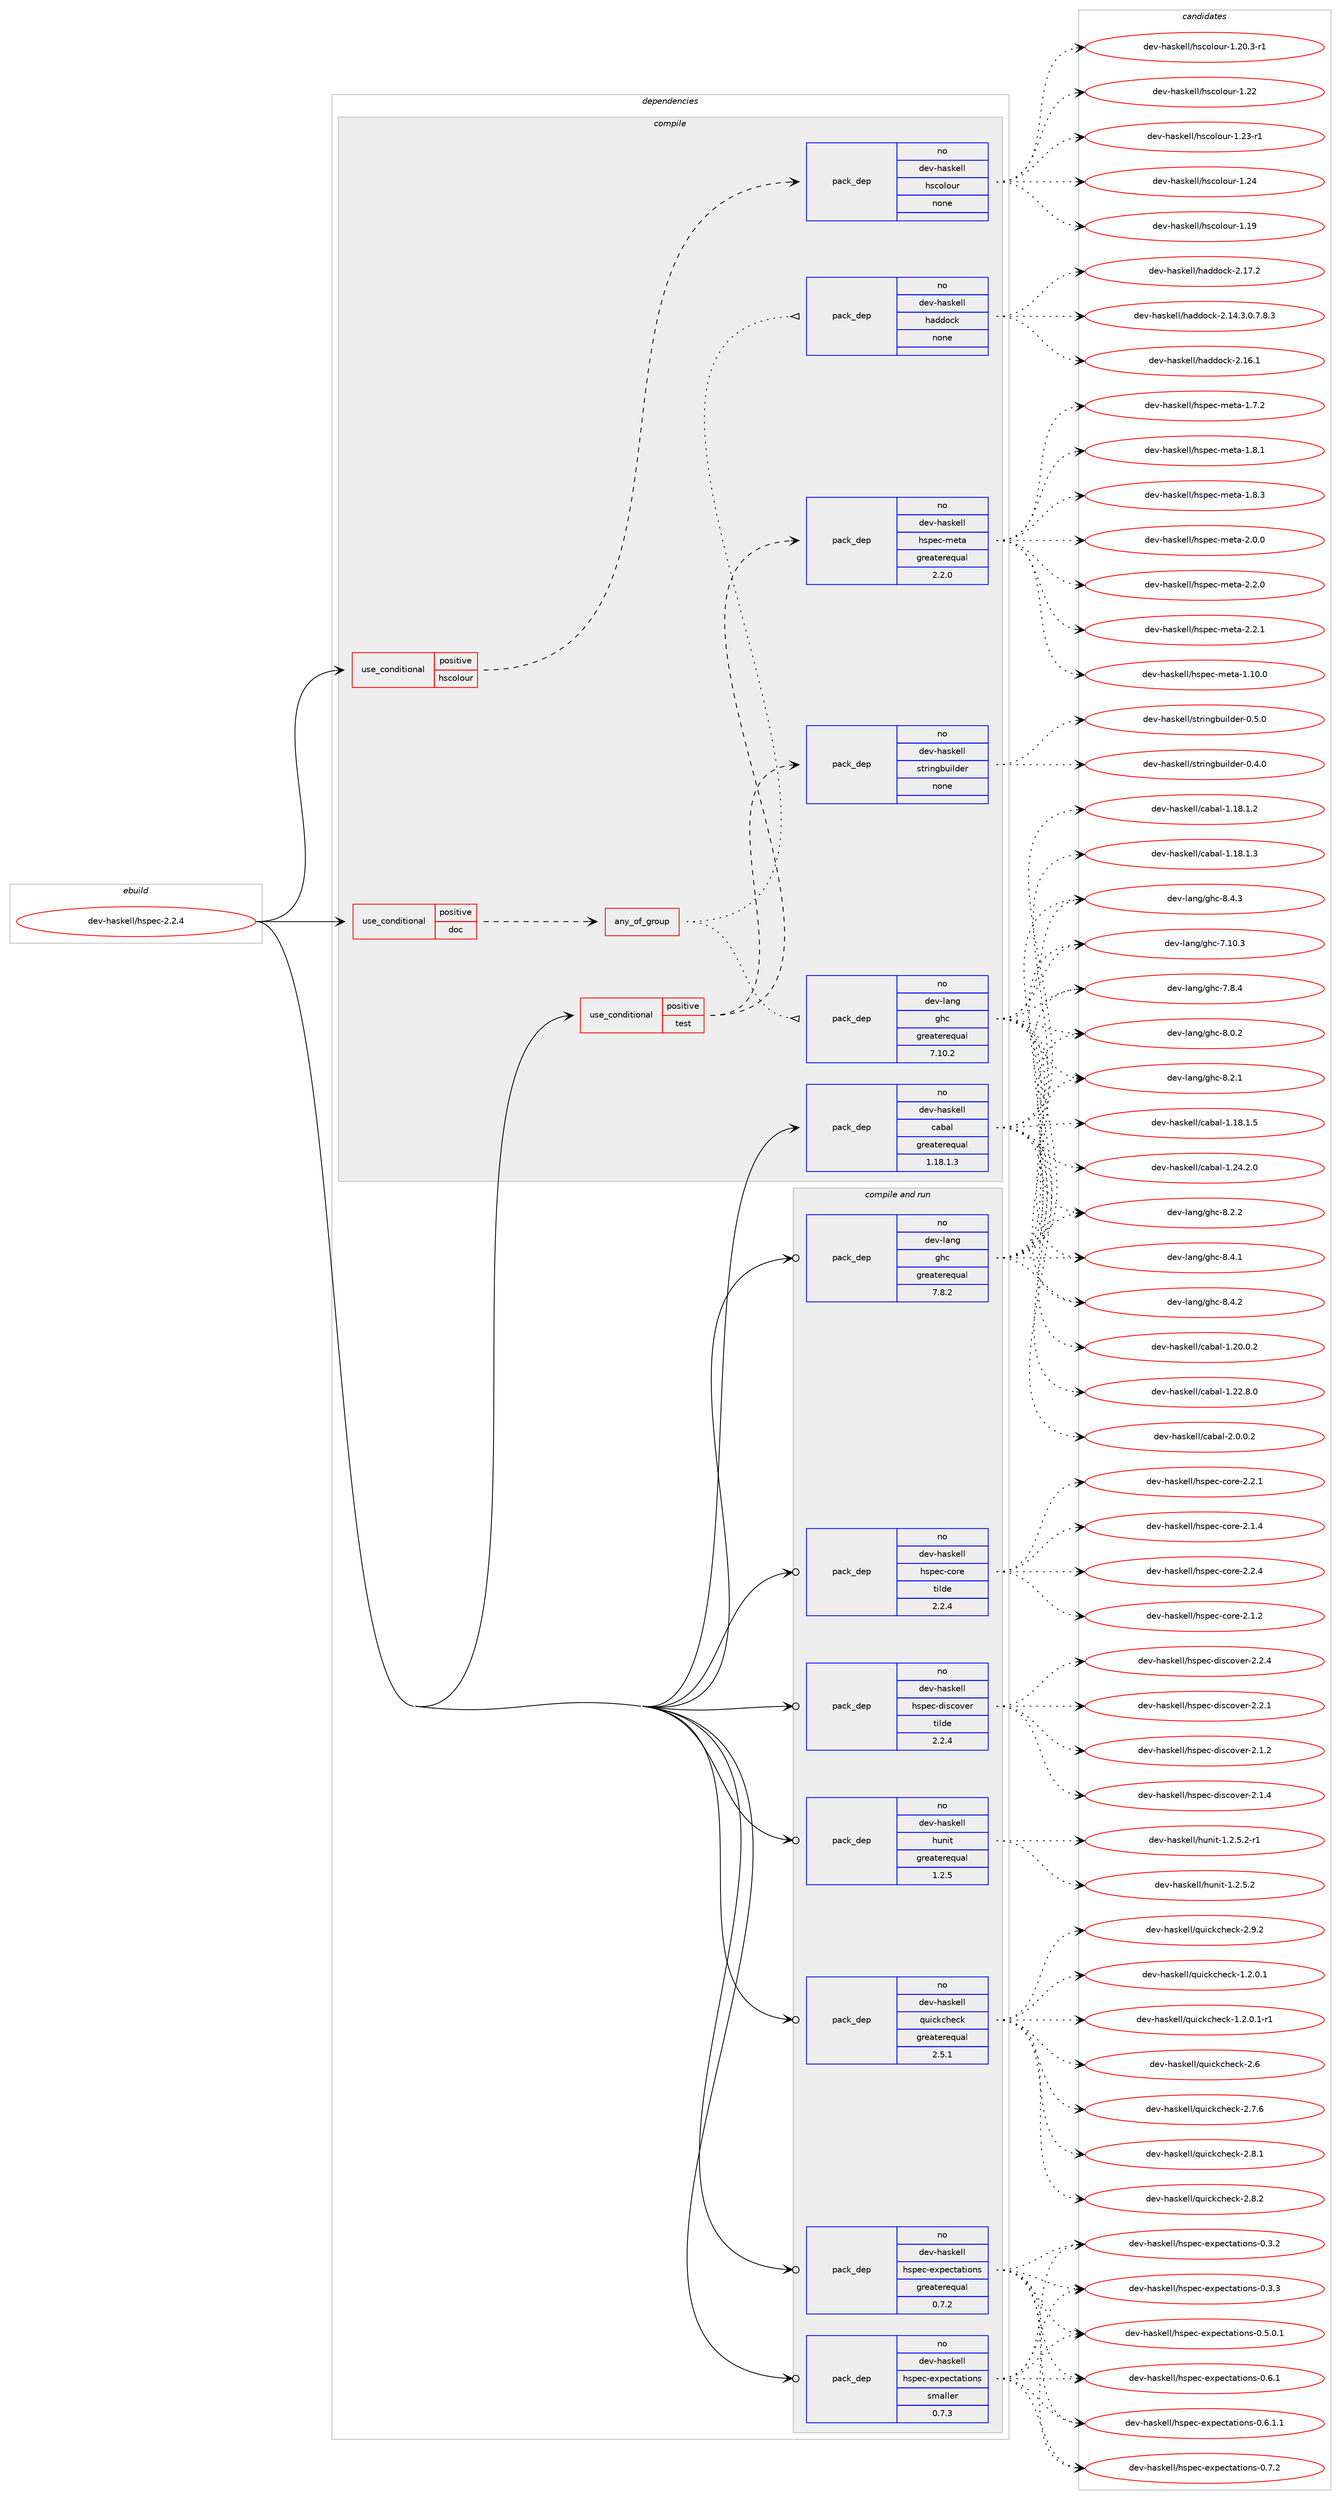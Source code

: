 digraph prolog {

# *************
# Graph options
# *************

newrank=true;
concentrate=true;
compound=true;
graph [rankdir=LR,fontname=Helvetica,fontsize=10,ranksep=1.5];#, ranksep=2.5, nodesep=0.2];
edge  [arrowhead=vee];
node  [fontname=Helvetica,fontsize=10];

# **********
# The ebuild
# **********

subgraph cluster_leftcol {
color=gray;
rank=same;
label=<<i>ebuild</i>>;
id [label="dev-haskell/hspec-2.2.4", color=red, width=4, href="../dev-haskell/hspec-2.2.4.svg"];
}

# ****************
# The dependencies
# ****************

subgraph cluster_midcol {
color=gray;
label=<<i>dependencies</i>>;
subgraph cluster_compile {
fillcolor="#eeeeee";
style=filled;
label=<<i>compile</i>>;
subgraph cond360017 {
dependency1335276 [label=<<TABLE BORDER="0" CELLBORDER="1" CELLSPACING="0" CELLPADDING="4"><TR><TD ROWSPAN="3" CELLPADDING="10">use_conditional</TD></TR><TR><TD>positive</TD></TR><TR><TD>doc</TD></TR></TABLE>>, shape=none, color=red];
subgraph any21052 {
dependency1335277 [label=<<TABLE BORDER="0" CELLBORDER="1" CELLSPACING="0" CELLPADDING="4"><TR><TD CELLPADDING="10">any_of_group</TD></TR></TABLE>>, shape=none, color=red];subgraph pack953655 {
dependency1335278 [label=<<TABLE BORDER="0" CELLBORDER="1" CELLSPACING="0" CELLPADDING="4" WIDTH="220"><TR><TD ROWSPAN="6" CELLPADDING="30">pack_dep</TD></TR><TR><TD WIDTH="110">no</TD></TR><TR><TD>dev-haskell</TD></TR><TR><TD>haddock</TD></TR><TR><TD>none</TD></TR><TR><TD></TD></TR></TABLE>>, shape=none, color=blue];
}
dependency1335277:e -> dependency1335278:w [weight=20,style="dotted",arrowhead="oinv"];
subgraph pack953656 {
dependency1335279 [label=<<TABLE BORDER="0" CELLBORDER="1" CELLSPACING="0" CELLPADDING="4" WIDTH="220"><TR><TD ROWSPAN="6" CELLPADDING="30">pack_dep</TD></TR><TR><TD WIDTH="110">no</TD></TR><TR><TD>dev-lang</TD></TR><TR><TD>ghc</TD></TR><TR><TD>greaterequal</TD></TR><TR><TD>7.10.2</TD></TR></TABLE>>, shape=none, color=blue];
}
dependency1335277:e -> dependency1335279:w [weight=20,style="dotted",arrowhead="oinv"];
}
dependency1335276:e -> dependency1335277:w [weight=20,style="dashed",arrowhead="vee"];
}
id:e -> dependency1335276:w [weight=20,style="solid",arrowhead="vee"];
subgraph cond360018 {
dependency1335280 [label=<<TABLE BORDER="0" CELLBORDER="1" CELLSPACING="0" CELLPADDING="4"><TR><TD ROWSPAN="3" CELLPADDING="10">use_conditional</TD></TR><TR><TD>positive</TD></TR><TR><TD>hscolour</TD></TR></TABLE>>, shape=none, color=red];
subgraph pack953657 {
dependency1335281 [label=<<TABLE BORDER="0" CELLBORDER="1" CELLSPACING="0" CELLPADDING="4" WIDTH="220"><TR><TD ROWSPAN="6" CELLPADDING="30">pack_dep</TD></TR><TR><TD WIDTH="110">no</TD></TR><TR><TD>dev-haskell</TD></TR><TR><TD>hscolour</TD></TR><TR><TD>none</TD></TR><TR><TD></TD></TR></TABLE>>, shape=none, color=blue];
}
dependency1335280:e -> dependency1335281:w [weight=20,style="dashed",arrowhead="vee"];
}
id:e -> dependency1335280:w [weight=20,style="solid",arrowhead="vee"];
subgraph cond360019 {
dependency1335282 [label=<<TABLE BORDER="0" CELLBORDER="1" CELLSPACING="0" CELLPADDING="4"><TR><TD ROWSPAN="3" CELLPADDING="10">use_conditional</TD></TR><TR><TD>positive</TD></TR><TR><TD>test</TD></TR></TABLE>>, shape=none, color=red];
subgraph pack953658 {
dependency1335283 [label=<<TABLE BORDER="0" CELLBORDER="1" CELLSPACING="0" CELLPADDING="4" WIDTH="220"><TR><TD ROWSPAN="6" CELLPADDING="30">pack_dep</TD></TR><TR><TD WIDTH="110">no</TD></TR><TR><TD>dev-haskell</TD></TR><TR><TD>hspec-meta</TD></TR><TR><TD>greaterequal</TD></TR><TR><TD>2.2.0</TD></TR></TABLE>>, shape=none, color=blue];
}
dependency1335282:e -> dependency1335283:w [weight=20,style="dashed",arrowhead="vee"];
subgraph pack953659 {
dependency1335284 [label=<<TABLE BORDER="0" CELLBORDER="1" CELLSPACING="0" CELLPADDING="4" WIDTH="220"><TR><TD ROWSPAN="6" CELLPADDING="30">pack_dep</TD></TR><TR><TD WIDTH="110">no</TD></TR><TR><TD>dev-haskell</TD></TR><TR><TD>stringbuilder</TD></TR><TR><TD>none</TD></TR><TR><TD></TD></TR></TABLE>>, shape=none, color=blue];
}
dependency1335282:e -> dependency1335284:w [weight=20,style="dashed",arrowhead="vee"];
}
id:e -> dependency1335282:w [weight=20,style="solid",arrowhead="vee"];
subgraph pack953660 {
dependency1335285 [label=<<TABLE BORDER="0" CELLBORDER="1" CELLSPACING="0" CELLPADDING="4" WIDTH="220"><TR><TD ROWSPAN="6" CELLPADDING="30">pack_dep</TD></TR><TR><TD WIDTH="110">no</TD></TR><TR><TD>dev-haskell</TD></TR><TR><TD>cabal</TD></TR><TR><TD>greaterequal</TD></TR><TR><TD>1.18.1.3</TD></TR></TABLE>>, shape=none, color=blue];
}
id:e -> dependency1335285:w [weight=20,style="solid",arrowhead="vee"];
}
subgraph cluster_compileandrun {
fillcolor="#eeeeee";
style=filled;
label=<<i>compile and run</i>>;
subgraph pack953661 {
dependency1335286 [label=<<TABLE BORDER="0" CELLBORDER="1" CELLSPACING="0" CELLPADDING="4" WIDTH="220"><TR><TD ROWSPAN="6" CELLPADDING="30">pack_dep</TD></TR><TR><TD WIDTH="110">no</TD></TR><TR><TD>dev-haskell</TD></TR><TR><TD>hspec-core</TD></TR><TR><TD>tilde</TD></TR><TR><TD>2.2.4</TD></TR></TABLE>>, shape=none, color=blue];
}
id:e -> dependency1335286:w [weight=20,style="solid",arrowhead="odotvee"];
subgraph pack953662 {
dependency1335287 [label=<<TABLE BORDER="0" CELLBORDER="1" CELLSPACING="0" CELLPADDING="4" WIDTH="220"><TR><TD ROWSPAN="6" CELLPADDING="30">pack_dep</TD></TR><TR><TD WIDTH="110">no</TD></TR><TR><TD>dev-haskell</TD></TR><TR><TD>hspec-discover</TD></TR><TR><TD>tilde</TD></TR><TR><TD>2.2.4</TD></TR></TABLE>>, shape=none, color=blue];
}
id:e -> dependency1335287:w [weight=20,style="solid",arrowhead="odotvee"];
subgraph pack953663 {
dependency1335288 [label=<<TABLE BORDER="0" CELLBORDER="1" CELLSPACING="0" CELLPADDING="4" WIDTH="220"><TR><TD ROWSPAN="6" CELLPADDING="30">pack_dep</TD></TR><TR><TD WIDTH="110">no</TD></TR><TR><TD>dev-haskell</TD></TR><TR><TD>hspec-expectations</TD></TR><TR><TD>greaterequal</TD></TR><TR><TD>0.7.2</TD></TR></TABLE>>, shape=none, color=blue];
}
id:e -> dependency1335288:w [weight=20,style="solid",arrowhead="odotvee"];
subgraph pack953664 {
dependency1335289 [label=<<TABLE BORDER="0" CELLBORDER="1" CELLSPACING="0" CELLPADDING="4" WIDTH="220"><TR><TD ROWSPAN="6" CELLPADDING="30">pack_dep</TD></TR><TR><TD WIDTH="110">no</TD></TR><TR><TD>dev-haskell</TD></TR><TR><TD>hspec-expectations</TD></TR><TR><TD>smaller</TD></TR><TR><TD>0.7.3</TD></TR></TABLE>>, shape=none, color=blue];
}
id:e -> dependency1335289:w [weight=20,style="solid",arrowhead="odotvee"];
subgraph pack953665 {
dependency1335290 [label=<<TABLE BORDER="0" CELLBORDER="1" CELLSPACING="0" CELLPADDING="4" WIDTH="220"><TR><TD ROWSPAN="6" CELLPADDING="30">pack_dep</TD></TR><TR><TD WIDTH="110">no</TD></TR><TR><TD>dev-haskell</TD></TR><TR><TD>hunit</TD></TR><TR><TD>greaterequal</TD></TR><TR><TD>1.2.5</TD></TR></TABLE>>, shape=none, color=blue];
}
id:e -> dependency1335290:w [weight=20,style="solid",arrowhead="odotvee"];
subgraph pack953666 {
dependency1335291 [label=<<TABLE BORDER="0" CELLBORDER="1" CELLSPACING="0" CELLPADDING="4" WIDTH="220"><TR><TD ROWSPAN="6" CELLPADDING="30">pack_dep</TD></TR><TR><TD WIDTH="110">no</TD></TR><TR><TD>dev-haskell</TD></TR><TR><TD>quickcheck</TD></TR><TR><TD>greaterequal</TD></TR><TR><TD>2.5.1</TD></TR></TABLE>>, shape=none, color=blue];
}
id:e -> dependency1335291:w [weight=20,style="solid",arrowhead="odotvee"];
subgraph pack953667 {
dependency1335292 [label=<<TABLE BORDER="0" CELLBORDER="1" CELLSPACING="0" CELLPADDING="4" WIDTH="220"><TR><TD ROWSPAN="6" CELLPADDING="30">pack_dep</TD></TR><TR><TD WIDTH="110">no</TD></TR><TR><TD>dev-lang</TD></TR><TR><TD>ghc</TD></TR><TR><TD>greaterequal</TD></TR><TR><TD>7.8.2</TD></TR></TABLE>>, shape=none, color=blue];
}
id:e -> dependency1335292:w [weight=20,style="solid",arrowhead="odotvee"];
}
subgraph cluster_run {
fillcolor="#eeeeee";
style=filled;
label=<<i>run</i>>;
}
}

# **************
# The candidates
# **************

subgraph cluster_choices {
rank=same;
color=gray;
label=<<i>candidates</i>>;

subgraph choice953655 {
color=black;
nodesep=1;
choice1001011184510497115107101108108471049710010011199107455046495246514648465546564651 [label="dev-haskell/haddock-2.14.3.0.7.8.3", color=red, width=4,href="../dev-haskell/haddock-2.14.3.0.7.8.3.svg"];
choice100101118451049711510710110810847104971001001119910745504649544649 [label="dev-haskell/haddock-2.16.1", color=red, width=4,href="../dev-haskell/haddock-2.16.1.svg"];
choice100101118451049711510710110810847104971001001119910745504649554650 [label="dev-haskell/haddock-2.17.2", color=red, width=4,href="../dev-haskell/haddock-2.17.2.svg"];
dependency1335278:e -> choice1001011184510497115107101108108471049710010011199107455046495246514648465546564651:w [style=dotted,weight="100"];
dependency1335278:e -> choice100101118451049711510710110810847104971001001119910745504649544649:w [style=dotted,weight="100"];
dependency1335278:e -> choice100101118451049711510710110810847104971001001119910745504649554650:w [style=dotted,weight="100"];
}
subgraph choice953656 {
color=black;
nodesep=1;
choice1001011184510897110103471031049945554649484651 [label="dev-lang/ghc-7.10.3", color=red, width=4,href="../dev-lang/ghc-7.10.3.svg"];
choice10010111845108971101034710310499455546564652 [label="dev-lang/ghc-7.8.4", color=red, width=4,href="../dev-lang/ghc-7.8.4.svg"];
choice10010111845108971101034710310499455646484650 [label="dev-lang/ghc-8.0.2", color=red, width=4,href="../dev-lang/ghc-8.0.2.svg"];
choice10010111845108971101034710310499455646504649 [label="dev-lang/ghc-8.2.1", color=red, width=4,href="../dev-lang/ghc-8.2.1.svg"];
choice10010111845108971101034710310499455646504650 [label="dev-lang/ghc-8.2.2", color=red, width=4,href="../dev-lang/ghc-8.2.2.svg"];
choice10010111845108971101034710310499455646524649 [label="dev-lang/ghc-8.4.1", color=red, width=4,href="../dev-lang/ghc-8.4.1.svg"];
choice10010111845108971101034710310499455646524650 [label="dev-lang/ghc-8.4.2", color=red, width=4,href="../dev-lang/ghc-8.4.2.svg"];
choice10010111845108971101034710310499455646524651 [label="dev-lang/ghc-8.4.3", color=red, width=4,href="../dev-lang/ghc-8.4.3.svg"];
dependency1335279:e -> choice1001011184510897110103471031049945554649484651:w [style=dotted,weight="100"];
dependency1335279:e -> choice10010111845108971101034710310499455546564652:w [style=dotted,weight="100"];
dependency1335279:e -> choice10010111845108971101034710310499455646484650:w [style=dotted,weight="100"];
dependency1335279:e -> choice10010111845108971101034710310499455646504649:w [style=dotted,weight="100"];
dependency1335279:e -> choice10010111845108971101034710310499455646504650:w [style=dotted,weight="100"];
dependency1335279:e -> choice10010111845108971101034710310499455646524649:w [style=dotted,weight="100"];
dependency1335279:e -> choice10010111845108971101034710310499455646524650:w [style=dotted,weight="100"];
dependency1335279:e -> choice10010111845108971101034710310499455646524651:w [style=dotted,weight="100"];
}
subgraph choice953657 {
color=black;
nodesep=1;
choice100101118451049711510710110810847104115991111081111171144549464957 [label="dev-haskell/hscolour-1.19", color=red, width=4,href="../dev-haskell/hscolour-1.19.svg"];
choice10010111845104971151071011081084710411599111108111117114454946504846514511449 [label="dev-haskell/hscolour-1.20.3-r1", color=red, width=4,href="../dev-haskell/hscolour-1.20.3-r1.svg"];
choice100101118451049711510710110810847104115991111081111171144549465050 [label="dev-haskell/hscolour-1.22", color=red, width=4,href="../dev-haskell/hscolour-1.22.svg"];
choice1001011184510497115107101108108471041159911110811111711445494650514511449 [label="dev-haskell/hscolour-1.23-r1", color=red, width=4,href="../dev-haskell/hscolour-1.23-r1.svg"];
choice100101118451049711510710110810847104115991111081111171144549465052 [label="dev-haskell/hscolour-1.24", color=red, width=4,href="../dev-haskell/hscolour-1.24.svg"];
dependency1335281:e -> choice100101118451049711510710110810847104115991111081111171144549464957:w [style=dotted,weight="100"];
dependency1335281:e -> choice10010111845104971151071011081084710411599111108111117114454946504846514511449:w [style=dotted,weight="100"];
dependency1335281:e -> choice100101118451049711510710110810847104115991111081111171144549465050:w [style=dotted,weight="100"];
dependency1335281:e -> choice1001011184510497115107101108108471041159911110811111711445494650514511449:w [style=dotted,weight="100"];
dependency1335281:e -> choice100101118451049711510710110810847104115991111081111171144549465052:w [style=dotted,weight="100"];
}
subgraph choice953658 {
color=black;
nodesep=1;
choice10010111845104971151071011081084710411511210199451091011169745494649484648 [label="dev-haskell/hspec-meta-1.10.0", color=red, width=4,href="../dev-haskell/hspec-meta-1.10.0.svg"];
choice100101118451049711510710110810847104115112101994510910111697454946554650 [label="dev-haskell/hspec-meta-1.7.2", color=red, width=4,href="../dev-haskell/hspec-meta-1.7.2.svg"];
choice100101118451049711510710110810847104115112101994510910111697454946564649 [label="dev-haskell/hspec-meta-1.8.1", color=red, width=4,href="../dev-haskell/hspec-meta-1.8.1.svg"];
choice100101118451049711510710110810847104115112101994510910111697454946564651 [label="dev-haskell/hspec-meta-1.8.3", color=red, width=4,href="../dev-haskell/hspec-meta-1.8.3.svg"];
choice100101118451049711510710110810847104115112101994510910111697455046484648 [label="dev-haskell/hspec-meta-2.0.0", color=red, width=4,href="../dev-haskell/hspec-meta-2.0.0.svg"];
choice100101118451049711510710110810847104115112101994510910111697455046504648 [label="dev-haskell/hspec-meta-2.2.0", color=red, width=4,href="../dev-haskell/hspec-meta-2.2.0.svg"];
choice100101118451049711510710110810847104115112101994510910111697455046504649 [label="dev-haskell/hspec-meta-2.2.1", color=red, width=4,href="../dev-haskell/hspec-meta-2.2.1.svg"];
dependency1335283:e -> choice10010111845104971151071011081084710411511210199451091011169745494649484648:w [style=dotted,weight="100"];
dependency1335283:e -> choice100101118451049711510710110810847104115112101994510910111697454946554650:w [style=dotted,weight="100"];
dependency1335283:e -> choice100101118451049711510710110810847104115112101994510910111697454946564649:w [style=dotted,weight="100"];
dependency1335283:e -> choice100101118451049711510710110810847104115112101994510910111697454946564651:w [style=dotted,weight="100"];
dependency1335283:e -> choice100101118451049711510710110810847104115112101994510910111697455046484648:w [style=dotted,weight="100"];
dependency1335283:e -> choice100101118451049711510710110810847104115112101994510910111697455046504648:w [style=dotted,weight="100"];
dependency1335283:e -> choice100101118451049711510710110810847104115112101994510910111697455046504649:w [style=dotted,weight="100"];
}
subgraph choice953659 {
color=black;
nodesep=1;
choice10010111845104971151071011081084711511611410511010398117105108100101114454846524648 [label="dev-haskell/stringbuilder-0.4.0", color=red, width=4,href="../dev-haskell/stringbuilder-0.4.0.svg"];
choice10010111845104971151071011081084711511611410511010398117105108100101114454846534648 [label="dev-haskell/stringbuilder-0.5.0", color=red, width=4,href="../dev-haskell/stringbuilder-0.5.0.svg"];
dependency1335284:e -> choice10010111845104971151071011081084711511611410511010398117105108100101114454846524648:w [style=dotted,weight="100"];
dependency1335284:e -> choice10010111845104971151071011081084711511611410511010398117105108100101114454846534648:w [style=dotted,weight="100"];
}
subgraph choice953660 {
color=black;
nodesep=1;
choice10010111845104971151071011081084799979897108454946495646494650 [label="dev-haskell/cabal-1.18.1.2", color=red, width=4,href="../dev-haskell/cabal-1.18.1.2.svg"];
choice10010111845104971151071011081084799979897108454946495646494651 [label="dev-haskell/cabal-1.18.1.3", color=red, width=4,href="../dev-haskell/cabal-1.18.1.3.svg"];
choice10010111845104971151071011081084799979897108454946495646494653 [label="dev-haskell/cabal-1.18.1.5", color=red, width=4,href="../dev-haskell/cabal-1.18.1.5.svg"];
choice10010111845104971151071011081084799979897108454946504846484650 [label="dev-haskell/cabal-1.20.0.2", color=red, width=4,href="../dev-haskell/cabal-1.20.0.2.svg"];
choice10010111845104971151071011081084799979897108454946505046564648 [label="dev-haskell/cabal-1.22.8.0", color=red, width=4,href="../dev-haskell/cabal-1.22.8.0.svg"];
choice10010111845104971151071011081084799979897108454946505246504648 [label="dev-haskell/cabal-1.24.2.0", color=red, width=4,href="../dev-haskell/cabal-1.24.2.0.svg"];
choice100101118451049711510710110810847999798971084550464846484650 [label="dev-haskell/cabal-2.0.0.2", color=red, width=4,href="../dev-haskell/cabal-2.0.0.2.svg"];
dependency1335285:e -> choice10010111845104971151071011081084799979897108454946495646494650:w [style=dotted,weight="100"];
dependency1335285:e -> choice10010111845104971151071011081084799979897108454946495646494651:w [style=dotted,weight="100"];
dependency1335285:e -> choice10010111845104971151071011081084799979897108454946495646494653:w [style=dotted,weight="100"];
dependency1335285:e -> choice10010111845104971151071011081084799979897108454946504846484650:w [style=dotted,weight="100"];
dependency1335285:e -> choice10010111845104971151071011081084799979897108454946505046564648:w [style=dotted,weight="100"];
dependency1335285:e -> choice10010111845104971151071011081084799979897108454946505246504648:w [style=dotted,weight="100"];
dependency1335285:e -> choice100101118451049711510710110810847999798971084550464846484650:w [style=dotted,weight="100"];
}
subgraph choice953661 {
color=black;
nodesep=1;
choice100101118451049711510710110810847104115112101994599111114101455046494650 [label="dev-haskell/hspec-core-2.1.2", color=red, width=4,href="../dev-haskell/hspec-core-2.1.2.svg"];
choice100101118451049711510710110810847104115112101994599111114101455046494652 [label="dev-haskell/hspec-core-2.1.4", color=red, width=4,href="../dev-haskell/hspec-core-2.1.4.svg"];
choice100101118451049711510710110810847104115112101994599111114101455046504649 [label="dev-haskell/hspec-core-2.2.1", color=red, width=4,href="../dev-haskell/hspec-core-2.2.1.svg"];
choice100101118451049711510710110810847104115112101994599111114101455046504652 [label="dev-haskell/hspec-core-2.2.4", color=red, width=4,href="../dev-haskell/hspec-core-2.2.4.svg"];
dependency1335286:e -> choice100101118451049711510710110810847104115112101994599111114101455046494650:w [style=dotted,weight="100"];
dependency1335286:e -> choice100101118451049711510710110810847104115112101994599111114101455046494652:w [style=dotted,weight="100"];
dependency1335286:e -> choice100101118451049711510710110810847104115112101994599111114101455046504649:w [style=dotted,weight="100"];
dependency1335286:e -> choice100101118451049711510710110810847104115112101994599111114101455046504652:w [style=dotted,weight="100"];
}
subgraph choice953662 {
color=black;
nodesep=1;
choice100101118451049711510710110810847104115112101994510010511599111118101114455046494650 [label="dev-haskell/hspec-discover-2.1.2", color=red, width=4,href="../dev-haskell/hspec-discover-2.1.2.svg"];
choice100101118451049711510710110810847104115112101994510010511599111118101114455046494652 [label="dev-haskell/hspec-discover-2.1.4", color=red, width=4,href="../dev-haskell/hspec-discover-2.1.4.svg"];
choice100101118451049711510710110810847104115112101994510010511599111118101114455046504649 [label="dev-haskell/hspec-discover-2.2.1", color=red, width=4,href="../dev-haskell/hspec-discover-2.2.1.svg"];
choice100101118451049711510710110810847104115112101994510010511599111118101114455046504652 [label="dev-haskell/hspec-discover-2.2.4", color=red, width=4,href="../dev-haskell/hspec-discover-2.2.4.svg"];
dependency1335287:e -> choice100101118451049711510710110810847104115112101994510010511599111118101114455046494650:w [style=dotted,weight="100"];
dependency1335287:e -> choice100101118451049711510710110810847104115112101994510010511599111118101114455046494652:w [style=dotted,weight="100"];
dependency1335287:e -> choice100101118451049711510710110810847104115112101994510010511599111118101114455046504649:w [style=dotted,weight="100"];
dependency1335287:e -> choice100101118451049711510710110810847104115112101994510010511599111118101114455046504652:w [style=dotted,weight="100"];
}
subgraph choice953663 {
color=black;
nodesep=1;
choice10010111845104971151071011081084710411511210199451011201121019911697116105111110115454846514650 [label="dev-haskell/hspec-expectations-0.3.2", color=red, width=4,href="../dev-haskell/hspec-expectations-0.3.2.svg"];
choice10010111845104971151071011081084710411511210199451011201121019911697116105111110115454846514651 [label="dev-haskell/hspec-expectations-0.3.3", color=red, width=4,href="../dev-haskell/hspec-expectations-0.3.3.svg"];
choice100101118451049711510710110810847104115112101994510112011210199116971161051111101154548465346484649 [label="dev-haskell/hspec-expectations-0.5.0.1", color=red, width=4,href="../dev-haskell/hspec-expectations-0.5.0.1.svg"];
choice10010111845104971151071011081084710411511210199451011201121019911697116105111110115454846544649 [label="dev-haskell/hspec-expectations-0.6.1", color=red, width=4,href="../dev-haskell/hspec-expectations-0.6.1.svg"];
choice100101118451049711510710110810847104115112101994510112011210199116971161051111101154548465446494649 [label="dev-haskell/hspec-expectations-0.6.1.1", color=red, width=4,href="../dev-haskell/hspec-expectations-0.6.1.1.svg"];
choice10010111845104971151071011081084710411511210199451011201121019911697116105111110115454846554650 [label="dev-haskell/hspec-expectations-0.7.2", color=red, width=4,href="../dev-haskell/hspec-expectations-0.7.2.svg"];
dependency1335288:e -> choice10010111845104971151071011081084710411511210199451011201121019911697116105111110115454846514650:w [style=dotted,weight="100"];
dependency1335288:e -> choice10010111845104971151071011081084710411511210199451011201121019911697116105111110115454846514651:w [style=dotted,weight="100"];
dependency1335288:e -> choice100101118451049711510710110810847104115112101994510112011210199116971161051111101154548465346484649:w [style=dotted,weight="100"];
dependency1335288:e -> choice10010111845104971151071011081084710411511210199451011201121019911697116105111110115454846544649:w [style=dotted,weight="100"];
dependency1335288:e -> choice100101118451049711510710110810847104115112101994510112011210199116971161051111101154548465446494649:w [style=dotted,weight="100"];
dependency1335288:e -> choice10010111845104971151071011081084710411511210199451011201121019911697116105111110115454846554650:w [style=dotted,weight="100"];
}
subgraph choice953664 {
color=black;
nodesep=1;
choice10010111845104971151071011081084710411511210199451011201121019911697116105111110115454846514650 [label="dev-haskell/hspec-expectations-0.3.2", color=red, width=4,href="../dev-haskell/hspec-expectations-0.3.2.svg"];
choice10010111845104971151071011081084710411511210199451011201121019911697116105111110115454846514651 [label="dev-haskell/hspec-expectations-0.3.3", color=red, width=4,href="../dev-haskell/hspec-expectations-0.3.3.svg"];
choice100101118451049711510710110810847104115112101994510112011210199116971161051111101154548465346484649 [label="dev-haskell/hspec-expectations-0.5.0.1", color=red, width=4,href="../dev-haskell/hspec-expectations-0.5.0.1.svg"];
choice10010111845104971151071011081084710411511210199451011201121019911697116105111110115454846544649 [label="dev-haskell/hspec-expectations-0.6.1", color=red, width=4,href="../dev-haskell/hspec-expectations-0.6.1.svg"];
choice100101118451049711510710110810847104115112101994510112011210199116971161051111101154548465446494649 [label="dev-haskell/hspec-expectations-0.6.1.1", color=red, width=4,href="../dev-haskell/hspec-expectations-0.6.1.1.svg"];
choice10010111845104971151071011081084710411511210199451011201121019911697116105111110115454846554650 [label="dev-haskell/hspec-expectations-0.7.2", color=red, width=4,href="../dev-haskell/hspec-expectations-0.7.2.svg"];
dependency1335289:e -> choice10010111845104971151071011081084710411511210199451011201121019911697116105111110115454846514650:w [style=dotted,weight="100"];
dependency1335289:e -> choice10010111845104971151071011081084710411511210199451011201121019911697116105111110115454846514651:w [style=dotted,weight="100"];
dependency1335289:e -> choice100101118451049711510710110810847104115112101994510112011210199116971161051111101154548465346484649:w [style=dotted,weight="100"];
dependency1335289:e -> choice10010111845104971151071011081084710411511210199451011201121019911697116105111110115454846544649:w [style=dotted,weight="100"];
dependency1335289:e -> choice100101118451049711510710110810847104115112101994510112011210199116971161051111101154548465446494649:w [style=dotted,weight="100"];
dependency1335289:e -> choice10010111845104971151071011081084710411511210199451011201121019911697116105111110115454846554650:w [style=dotted,weight="100"];
}
subgraph choice953665 {
color=black;
nodesep=1;
choice1001011184510497115107101108108471041171101051164549465046534650 [label="dev-haskell/hunit-1.2.5.2", color=red, width=4,href="../dev-haskell/hunit-1.2.5.2.svg"];
choice10010111845104971151071011081084710411711010511645494650465346504511449 [label="dev-haskell/hunit-1.2.5.2-r1", color=red, width=4,href="../dev-haskell/hunit-1.2.5.2-r1.svg"];
dependency1335290:e -> choice1001011184510497115107101108108471041171101051164549465046534650:w [style=dotted,weight="100"];
dependency1335290:e -> choice10010111845104971151071011081084710411711010511645494650465346504511449:w [style=dotted,weight="100"];
}
subgraph choice953666 {
color=black;
nodesep=1;
choice1001011184510497115107101108108471131171059910799104101991074549465046484649 [label="dev-haskell/quickcheck-1.2.0.1", color=red, width=4,href="../dev-haskell/quickcheck-1.2.0.1.svg"];
choice10010111845104971151071011081084711311710599107991041019910745494650464846494511449 [label="dev-haskell/quickcheck-1.2.0.1-r1", color=red, width=4,href="../dev-haskell/quickcheck-1.2.0.1-r1.svg"];
choice10010111845104971151071011081084711311710599107991041019910745504654 [label="dev-haskell/quickcheck-2.6", color=red, width=4,href="../dev-haskell/quickcheck-2.6.svg"];
choice100101118451049711510710110810847113117105991079910410199107455046554654 [label="dev-haskell/quickcheck-2.7.6", color=red, width=4,href="../dev-haskell/quickcheck-2.7.6.svg"];
choice100101118451049711510710110810847113117105991079910410199107455046564649 [label="dev-haskell/quickcheck-2.8.1", color=red, width=4,href="../dev-haskell/quickcheck-2.8.1.svg"];
choice100101118451049711510710110810847113117105991079910410199107455046564650 [label="dev-haskell/quickcheck-2.8.2", color=red, width=4,href="../dev-haskell/quickcheck-2.8.2.svg"];
choice100101118451049711510710110810847113117105991079910410199107455046574650 [label="dev-haskell/quickcheck-2.9.2", color=red, width=4,href="../dev-haskell/quickcheck-2.9.2.svg"];
dependency1335291:e -> choice1001011184510497115107101108108471131171059910799104101991074549465046484649:w [style=dotted,weight="100"];
dependency1335291:e -> choice10010111845104971151071011081084711311710599107991041019910745494650464846494511449:w [style=dotted,weight="100"];
dependency1335291:e -> choice10010111845104971151071011081084711311710599107991041019910745504654:w [style=dotted,weight="100"];
dependency1335291:e -> choice100101118451049711510710110810847113117105991079910410199107455046554654:w [style=dotted,weight="100"];
dependency1335291:e -> choice100101118451049711510710110810847113117105991079910410199107455046564649:w [style=dotted,weight="100"];
dependency1335291:e -> choice100101118451049711510710110810847113117105991079910410199107455046564650:w [style=dotted,weight="100"];
dependency1335291:e -> choice100101118451049711510710110810847113117105991079910410199107455046574650:w [style=dotted,weight="100"];
}
subgraph choice953667 {
color=black;
nodesep=1;
choice1001011184510897110103471031049945554649484651 [label="dev-lang/ghc-7.10.3", color=red, width=4,href="../dev-lang/ghc-7.10.3.svg"];
choice10010111845108971101034710310499455546564652 [label="dev-lang/ghc-7.8.4", color=red, width=4,href="../dev-lang/ghc-7.8.4.svg"];
choice10010111845108971101034710310499455646484650 [label="dev-lang/ghc-8.0.2", color=red, width=4,href="../dev-lang/ghc-8.0.2.svg"];
choice10010111845108971101034710310499455646504649 [label="dev-lang/ghc-8.2.1", color=red, width=4,href="../dev-lang/ghc-8.2.1.svg"];
choice10010111845108971101034710310499455646504650 [label="dev-lang/ghc-8.2.2", color=red, width=4,href="../dev-lang/ghc-8.2.2.svg"];
choice10010111845108971101034710310499455646524649 [label="dev-lang/ghc-8.4.1", color=red, width=4,href="../dev-lang/ghc-8.4.1.svg"];
choice10010111845108971101034710310499455646524650 [label="dev-lang/ghc-8.4.2", color=red, width=4,href="../dev-lang/ghc-8.4.2.svg"];
choice10010111845108971101034710310499455646524651 [label="dev-lang/ghc-8.4.3", color=red, width=4,href="../dev-lang/ghc-8.4.3.svg"];
dependency1335292:e -> choice1001011184510897110103471031049945554649484651:w [style=dotted,weight="100"];
dependency1335292:e -> choice10010111845108971101034710310499455546564652:w [style=dotted,weight="100"];
dependency1335292:e -> choice10010111845108971101034710310499455646484650:w [style=dotted,weight="100"];
dependency1335292:e -> choice10010111845108971101034710310499455646504649:w [style=dotted,weight="100"];
dependency1335292:e -> choice10010111845108971101034710310499455646504650:w [style=dotted,weight="100"];
dependency1335292:e -> choice10010111845108971101034710310499455646524649:w [style=dotted,weight="100"];
dependency1335292:e -> choice10010111845108971101034710310499455646524650:w [style=dotted,weight="100"];
dependency1335292:e -> choice10010111845108971101034710310499455646524651:w [style=dotted,weight="100"];
}
}

}
